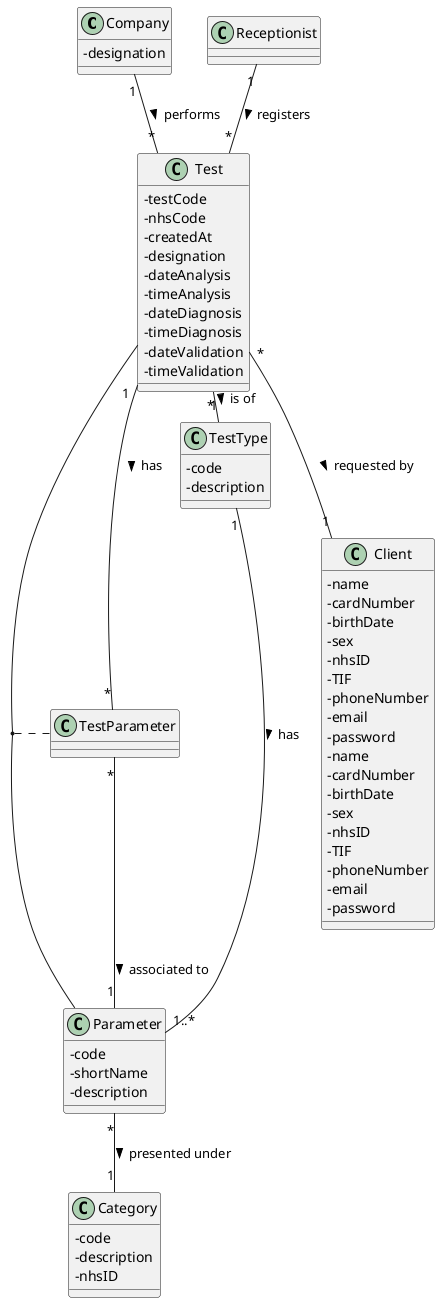 @startuml
skinparam classAttributeIconSize 0

class Company {
-designation
}
class Test {
-testCode
-nhsCode
-createdAt
-designation
-dateAnalysis
-timeAnalysis
-dateDiagnosis
-timeDiagnosis
-dateValidation
-timeValidation
}
class Client {
-name
-cardNumber
-birthDate
-sex
-nhsID
-TIF
-phoneNumber
-email
-password
}
class Receptionist
class TestType {
-code
-description
}
class Parameter {
-code
-shortName
-description
}
class Client {
-name
-cardNumber
-birthDate
-sex
-nhsID
-TIF
-phoneNumber
-email
-password
}
class Category {
-code
-description
-nhsID
}

TestType "1"--"1..*" Parameter : has >
(Test, Parameter) .. TestParameter
Test "*"--"1" Client : requested by >
TestParameter "*"--"1" Test : has <
Receptionist "1"--"*" Test : registers >
Test "*"-up-"1" Company : performs <
Test "*"-right-"1" "TestType" : is of >
TestParameter "*"--"1" Parameter : associated to >
Parameter "*"--"1" Category : presented under >

@enduml